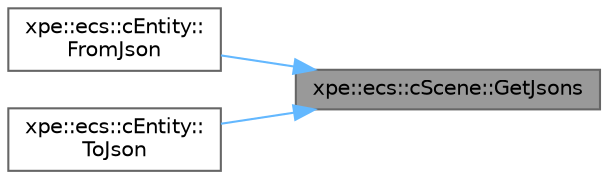 digraph "xpe::ecs::cScene::GetJsons"
{
 // LATEX_PDF_SIZE
  bgcolor="transparent";
  edge [fontname=Helvetica,fontsize=10,labelfontname=Helvetica,labelfontsize=10];
  node [fontname=Helvetica,fontsize=10,shape=box,height=0.2,width=0.4];
  rankdir="RL";
  Node1 [id="Node000001",label="xpe::ecs::cScene::GetJsons",height=0.2,width=0.4,color="gray40", fillcolor="grey60", style="filled", fontcolor="black",tooltip=" "];
  Node1 -> Node2 [id="edge5_Node000001_Node000002",dir="back",color="steelblue1",style="solid",tooltip=" "];
  Node2 [id="Node000002",label="xpe::ecs::cEntity::\lFromJson",height=0.2,width=0.4,color="grey40", fillcolor="white", style="filled",URL="$classxpe_1_1ecs_1_1c_entity.html#afa4533d7e2c0a989940fd5c7a1faaa88",tooltip=" "];
  Node1 -> Node3 [id="edge6_Node000001_Node000003",dir="back",color="steelblue1",style="solid",tooltip=" "];
  Node3 [id="Node000003",label="xpe::ecs::cEntity::\lToJson",height=0.2,width=0.4,color="grey40", fillcolor="white", style="filled",URL="$classxpe_1_1ecs_1_1c_entity.html#ad457941d66381bee7335581ce40d6780",tooltip=" "];
}
